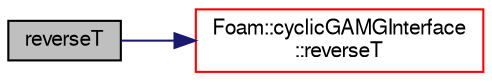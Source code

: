 digraph "reverseT"
{
  bgcolor="transparent";
  edge [fontname="FreeSans",fontsize="10",labelfontname="FreeSans",labelfontsize="10"];
  node [fontname="FreeSans",fontsize="10",shape=record];
  rankdir="LR";
  Node20 [label="reverseT",height=0.2,width=0.4,color="black", fillcolor="grey75", style="filled", fontcolor="black"];
  Node20 -> Node21 [color="midnightblue",fontsize="10",style="solid",fontname="FreeSans"];
  Node21 [label="Foam::cyclicGAMGInterface\l::reverseT",height=0.2,width=0.4,color="red",URL="$a27022.html#a3b6ef41753c72a78fb451b2a4327c899",tooltip="Return neighbour-cell transformation tensor. "];
}
